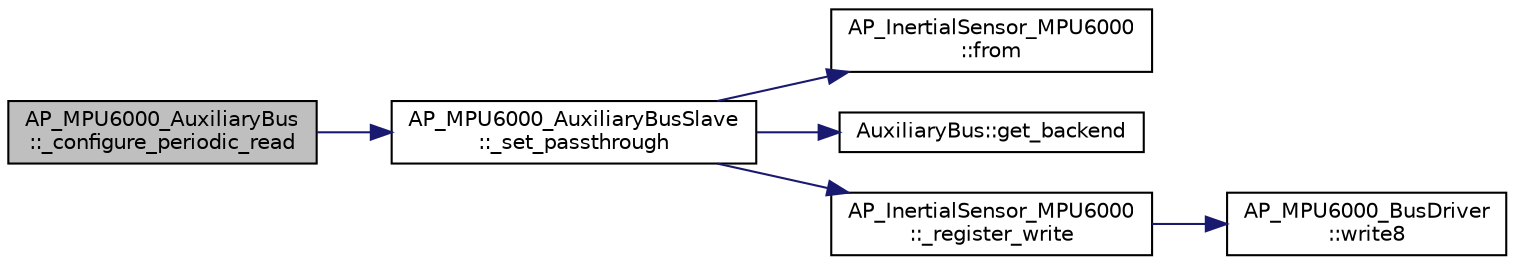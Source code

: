 digraph "AP_MPU6000_AuxiliaryBus::_configure_periodic_read"
{
 // INTERACTIVE_SVG=YES
  edge [fontname="Helvetica",fontsize="10",labelfontname="Helvetica",labelfontsize="10"];
  node [fontname="Helvetica",fontsize="10",shape=record];
  rankdir="LR";
  Node1 [label="AP_MPU6000_AuxiliaryBus\l::_configure_periodic_read",height=0.2,width=0.4,color="black", fillcolor="grey75", style="filled", fontcolor="black"];
  Node1 -> Node2 [color="midnightblue",fontsize="10",style="solid",fontname="Helvetica"];
  Node2 [label="AP_MPU6000_AuxiliaryBusSlave\l::_set_passthrough",height=0.2,width=0.4,color="black", fillcolor="white", style="filled",URL="$classAP__MPU6000__AuxiliaryBusSlave.html#a49f53736da3bb068fdcc68a68e010ec0"];
  Node2 -> Node3 [color="midnightblue",fontsize="10",style="solid",fontname="Helvetica"];
  Node3 [label="AP_InertialSensor_MPU6000\l::from",height=0.2,width=0.4,color="black", fillcolor="white", style="filled",URL="$classAP__InertialSensor__MPU6000.html#a646ac7c1c087707ef5d4c3bb14b95a4d"];
  Node2 -> Node4 [color="midnightblue",fontsize="10",style="solid",fontname="Helvetica"];
  Node4 [label="AuxiliaryBus::get_backend",height=0.2,width=0.4,color="black", fillcolor="white", style="filled",URL="$classAuxiliaryBus.html#a7d513f164a0edd7971f187e79ba931b2"];
  Node2 -> Node5 [color="midnightblue",fontsize="10",style="solid",fontname="Helvetica"];
  Node5 [label="AP_InertialSensor_MPU6000\l::_register_write",height=0.2,width=0.4,color="black", fillcolor="white", style="filled",URL="$classAP__InertialSensor__MPU6000.html#a0262e2e60afd5701c43e848d38fcb80e"];
  Node5 -> Node6 [color="midnightblue",fontsize="10",style="solid",fontname="Helvetica"];
  Node6 [label="AP_MPU6000_BusDriver\l::write8",height=0.2,width=0.4,color="black", fillcolor="white", style="filled",URL="$classAP__MPU6000__BusDriver.html#a17195cacee083af380ae848d92c74ff2"];
}
